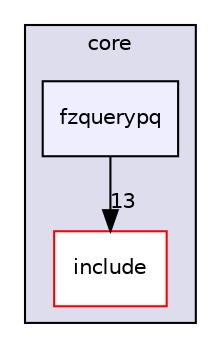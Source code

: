digraph "core/fzquerypq" {
  compound=true
  node [ fontsize="10", fontname="Helvetica"];
  edge [ labelfontsize="10", labelfontname="Helvetica"];
  subgraph clusterdir_4270bfced15e0e73154b13468c7c9ad9 {
    graph [ bgcolor="#ddddee", pencolor="black", label="core" fontname="Helvetica", fontsize="10", URL="dir_4270bfced15e0e73154b13468c7c9ad9.html"]
  dir_24d671cfcbc5d5238a6bd565a49d198f [shape=box label="include" fillcolor="white" style="filled" color="red" URL="dir_24d671cfcbc5d5238a6bd565a49d198f.html"];
  dir_c8969fc23cc41c62150d8833021fa21c [shape=box, label="fzquerypq", style="filled", fillcolor="#eeeeff", pencolor="black", URL="dir_c8969fc23cc41c62150d8833021fa21c.html"];
  }
  dir_c8969fc23cc41c62150d8833021fa21c->dir_24d671cfcbc5d5238a6bd565a49d198f [headlabel="13", labeldistance=1.5 headhref="dir_000009_000050.html"];
}
